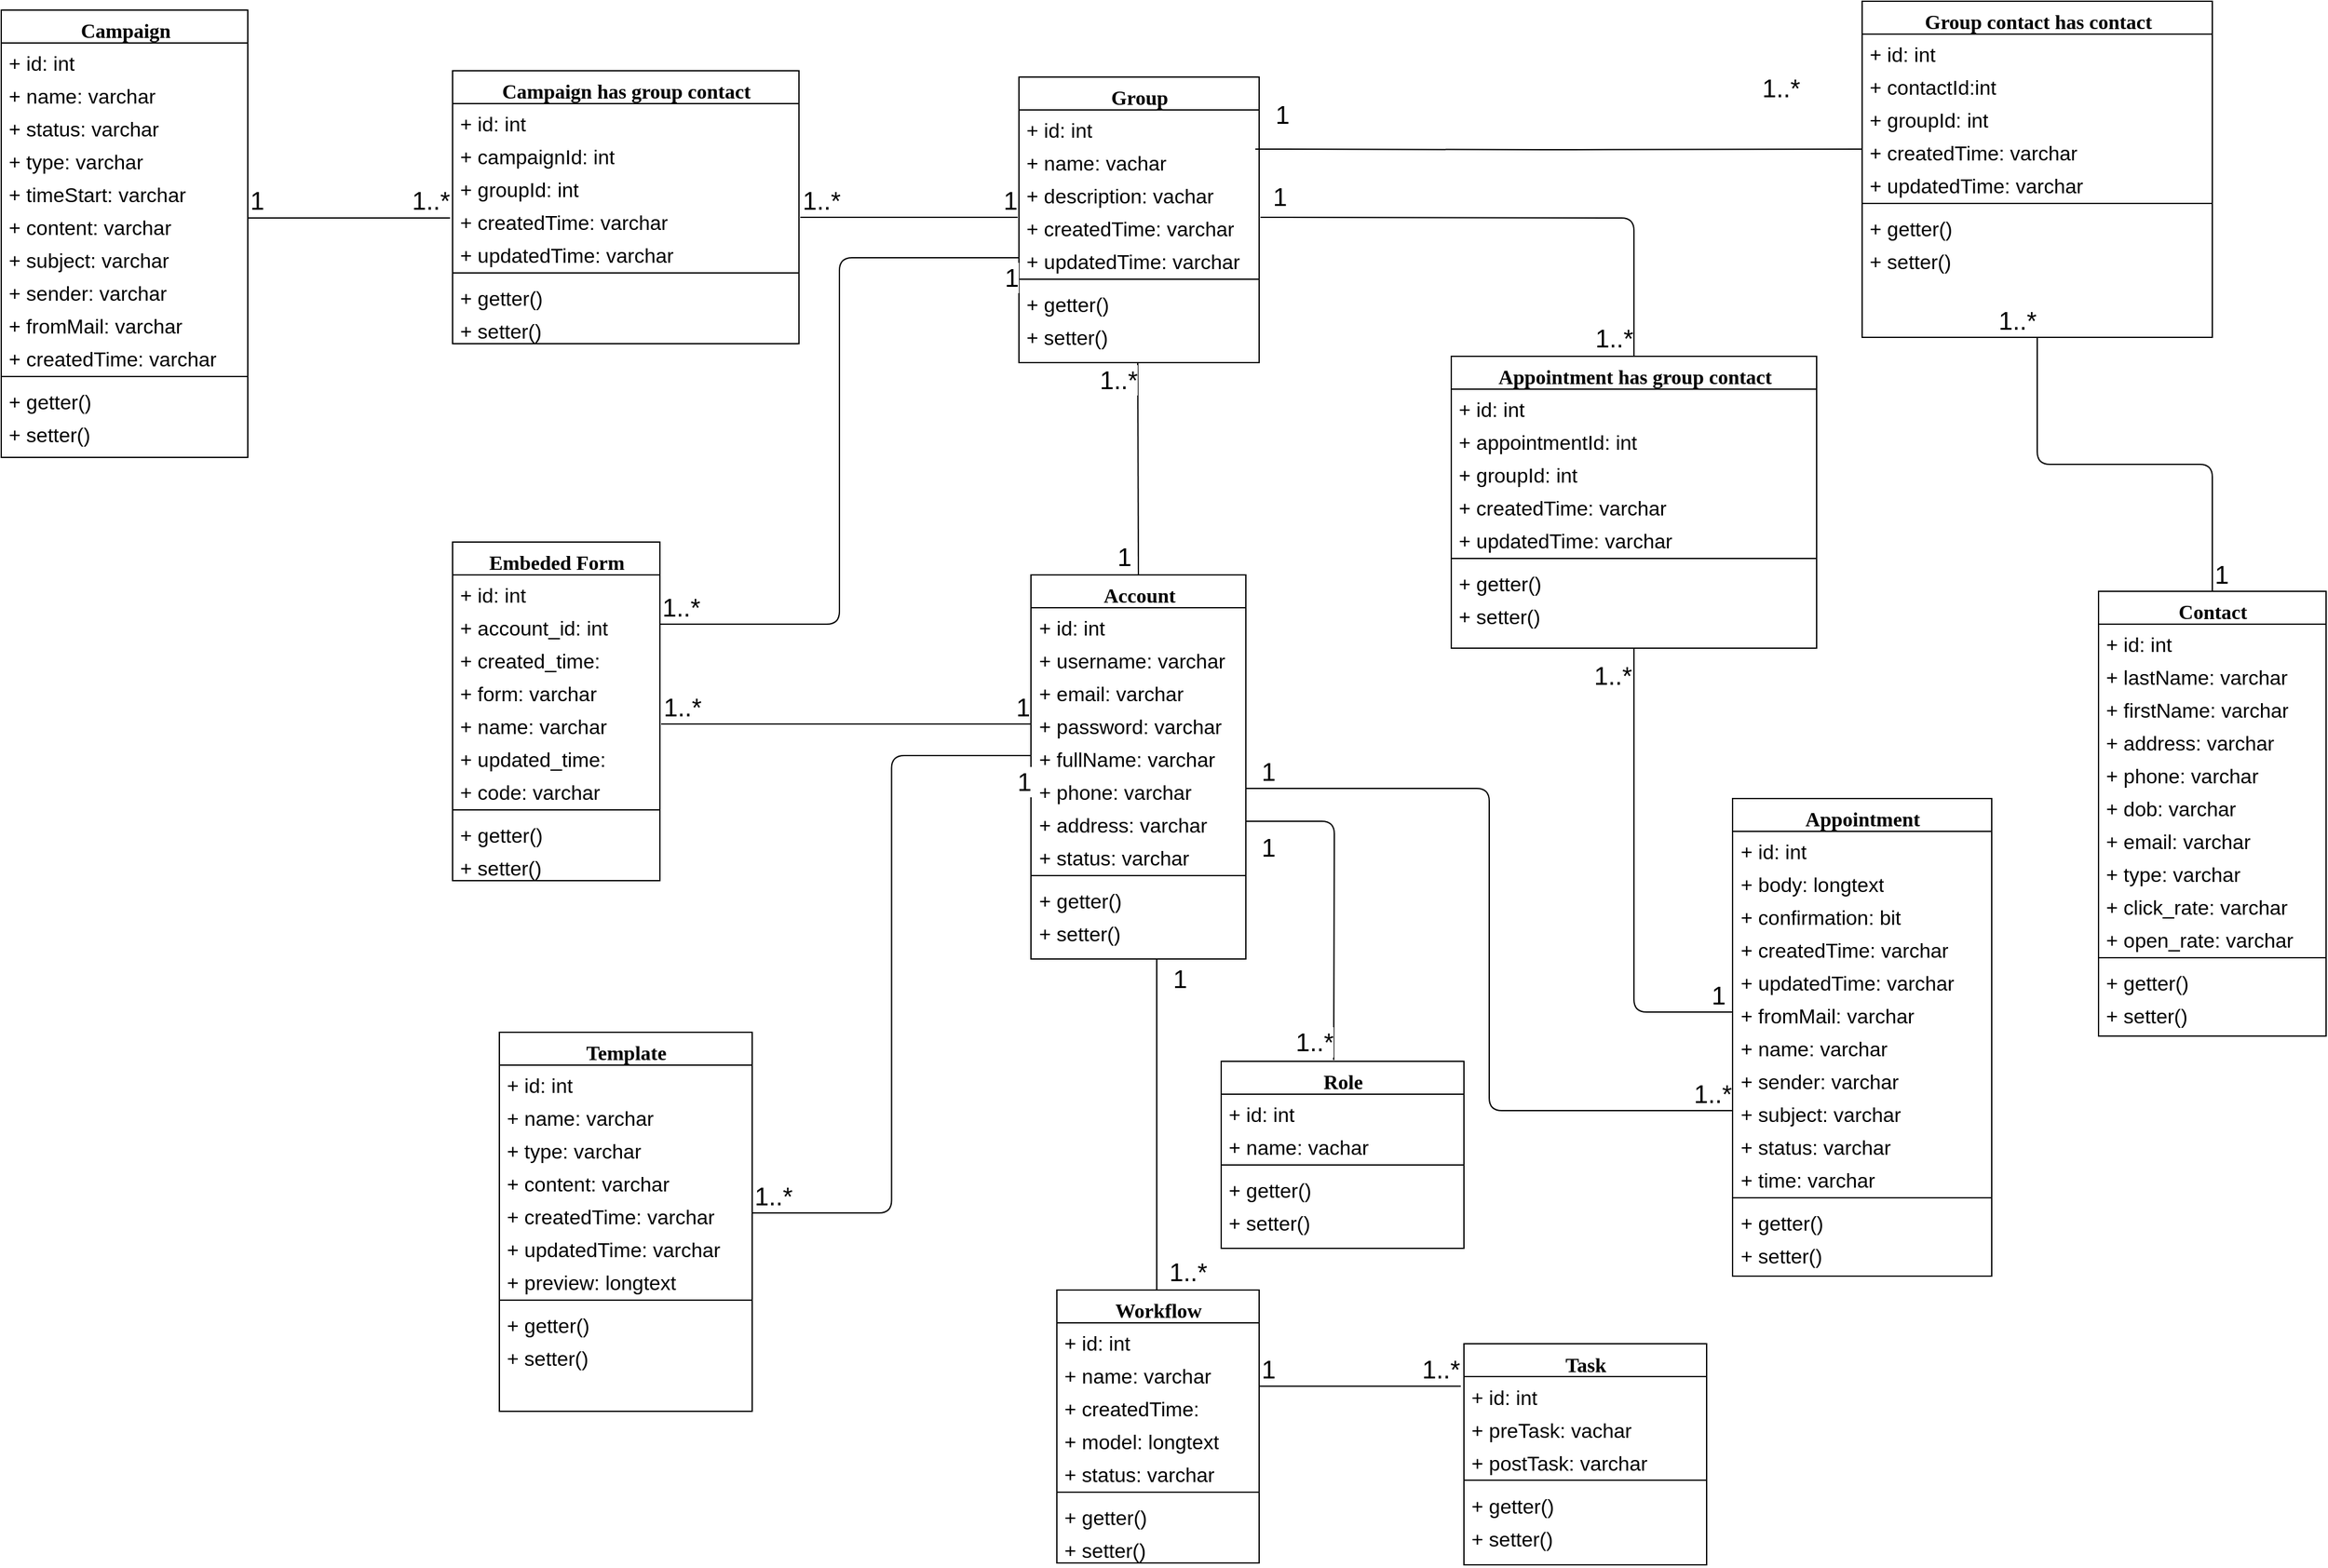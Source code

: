 <mxfile version="11.1.4" type="device"><diagram name="Page-1" id="9f46799a-70d6-7492-0946-bef42562c5a5"><mxGraphModel dx="2247" dy="807" grid="0" gridSize="10" guides="1" tooltips="1" connect="1" arrows="1" fold="1" page="0" pageScale="1" pageWidth="1100" pageHeight="850" background="#ffffff" math="0" shadow="0"><root><mxCell id="0"/><mxCell id="1" parent="0"/><mxCell id="78961159f06e98e8-17" value="Group" style="swimlane;html=1;fontStyle=1;align=center;verticalAlign=top;childLayout=stackLayout;horizontal=1;startSize=26;horizontalStack=0;resizeParent=1;resizeLast=0;collapsible=1;marginBottom=0;swimlaneFillColor=#ffffff;rounded=0;shadow=0;comic=0;labelBackgroundColor=none;strokeColor=#000000;strokeWidth=1;fillColor=none;fontFamily=Verdana;fontSize=16;fontColor=#000000;" parent="1" vertex="1"><mxGeometry x="374" y="205" width="190" height="226" as="geometry"/></mxCell><mxCell id="78961159f06e98e8-21" value="+ id: int" style="text;html=1;strokeColor=none;fillColor=none;align=left;verticalAlign=top;spacingLeft=4;spacingRight=4;whiteSpace=wrap;overflow=hidden;rotatable=0;points=[[0,0.5],[1,0.5]];portConstraint=eastwest;fontSize=16;" parent="78961159f06e98e8-17" vertex="1"><mxGeometry y="26" width="190" height="26" as="geometry"/></mxCell><mxCell id="78961159f06e98e8-23" value="+ name: vachar" style="text;html=1;strokeColor=none;fillColor=none;align=left;verticalAlign=top;spacingLeft=4;spacingRight=4;whiteSpace=wrap;overflow=hidden;rotatable=0;points=[[0,0.5],[1,0.5]];portConstraint=eastwest;fontSize=16;" parent="78961159f06e98e8-17" vertex="1"><mxGeometry y="52" width="190" height="26" as="geometry"/></mxCell><mxCell id="78961159f06e98e8-25" value="+ description: vachar" style="text;html=1;strokeColor=none;fillColor=none;align=left;verticalAlign=top;spacingLeft=4;spacingRight=4;whiteSpace=wrap;overflow=hidden;rotatable=0;points=[[0,0.5],[1,0.5]];portConstraint=eastwest;fontSize=16;" parent="78961159f06e98e8-17" vertex="1"><mxGeometry y="78" width="190" height="26" as="geometry"/></mxCell><mxCell id="78961159f06e98e8-26" value="+ createdTime: varchar" style="text;html=1;strokeColor=none;fillColor=none;align=left;verticalAlign=top;spacingLeft=4;spacingRight=4;whiteSpace=wrap;overflow=hidden;rotatable=0;points=[[0,0.5],[1,0.5]];portConstraint=eastwest;fontSize=16;" parent="78961159f06e98e8-17" vertex="1"><mxGeometry y="104" width="190" height="26" as="geometry"/></mxCell><mxCell id="78961159f06e98e8-24" value="+ updatedTime: varchar" style="text;html=1;strokeColor=none;fillColor=none;align=left;verticalAlign=top;spacingLeft=4;spacingRight=4;whiteSpace=wrap;overflow=hidden;rotatable=0;points=[[0,0.5],[1,0.5]];portConstraint=eastwest;fontSize=16;" parent="78961159f06e98e8-17" vertex="1"><mxGeometry y="130" width="190" height="26" as="geometry"/></mxCell><mxCell id="78961159f06e98e8-19" value="" style="line;html=1;strokeWidth=1;fillColor=none;align=left;verticalAlign=middle;spacingTop=-1;spacingLeft=3;spacingRight=3;rotatable=0;labelPosition=right;points=[];portConstraint=eastwest;fontSize=16;" parent="78961159f06e98e8-17" vertex="1"><mxGeometry y="156" width="190" height="8" as="geometry"/></mxCell><mxCell id="78961159f06e98e8-20" value="+ getter()" style="text;html=1;strokeColor=none;fillColor=none;align=left;verticalAlign=top;spacingLeft=4;spacingRight=4;whiteSpace=wrap;overflow=hidden;rotatable=0;points=[[0,0.5],[1,0.5]];portConstraint=eastwest;fontSize=16;" parent="78961159f06e98e8-17" vertex="1"><mxGeometry y="164" width="190" height="26" as="geometry"/></mxCell><mxCell id="78961159f06e98e8-27" value="+ setter()" style="text;html=1;strokeColor=none;fillColor=none;align=left;verticalAlign=top;spacingLeft=4;spacingRight=4;whiteSpace=wrap;overflow=hidden;rotatable=0;points=[[0,0.5],[1,0.5]];portConstraint=eastwest;fontSize=16;" parent="78961159f06e98e8-17" vertex="1"><mxGeometry y="190" width="190" height="26" as="geometry"/></mxCell><mxCell id="78961159f06e98e8-30" value="Contact" style="swimlane;html=1;fontStyle=1;align=center;verticalAlign=top;childLayout=stackLayout;horizontal=1;startSize=26;horizontalStack=0;resizeParent=1;resizeLast=0;collapsible=1;marginBottom=0;swimlaneFillColor=#ffffff;rounded=0;shadow=0;comic=0;labelBackgroundColor=none;strokeColor=#000000;strokeWidth=1;fillColor=none;fontFamily=Verdana;fontSize=16;fontColor=#000000;" parent="1" vertex="1"><mxGeometry x="1228" y="612" width="180" height="352" as="geometry"/></mxCell><mxCell id="78961159f06e98e8-31" value="+ id: int" style="text;html=1;strokeColor=none;fillColor=none;align=left;verticalAlign=top;spacingLeft=4;spacingRight=4;whiteSpace=wrap;overflow=hidden;rotatable=0;points=[[0,0.5],[1,0.5]];portConstraint=eastwest;fontSize=16;" parent="78961159f06e98e8-30" vertex="1"><mxGeometry y="26" width="180" height="26" as="geometry"/></mxCell><mxCell id="78961159f06e98e8-32" value="+ lastName: varchar" style="text;html=1;strokeColor=none;fillColor=none;align=left;verticalAlign=top;spacingLeft=4;spacingRight=4;whiteSpace=wrap;overflow=hidden;rotatable=0;points=[[0,0.5],[1,0.5]];portConstraint=eastwest;fontSize=16;" parent="78961159f06e98e8-30" vertex="1"><mxGeometry y="52" width="180" height="26" as="geometry"/></mxCell><mxCell id="78961159f06e98e8-33" value="+ firstName: varchar" style="text;html=1;strokeColor=none;fillColor=none;align=left;verticalAlign=top;spacingLeft=4;spacingRight=4;whiteSpace=wrap;overflow=hidden;rotatable=0;points=[[0,0.5],[1,0.5]];portConstraint=eastwest;fontSize=16;" parent="78961159f06e98e8-30" vertex="1"><mxGeometry y="78" width="180" height="26" as="geometry"/></mxCell><mxCell id="78961159f06e98e8-34" value="+ address: varchar" style="text;html=1;strokeColor=none;fillColor=none;align=left;verticalAlign=top;spacingLeft=4;spacingRight=4;whiteSpace=wrap;overflow=hidden;rotatable=0;points=[[0,0.5],[1,0.5]];portConstraint=eastwest;fontSize=16;" parent="78961159f06e98e8-30" vertex="1"><mxGeometry y="104" width="180" height="26" as="geometry"/></mxCell><mxCell id="78961159f06e98e8-36" value="+ phone: varchar" style="text;html=1;strokeColor=none;fillColor=none;align=left;verticalAlign=top;spacingLeft=4;spacingRight=4;whiteSpace=wrap;overflow=hidden;rotatable=0;points=[[0,0.5],[1,0.5]];portConstraint=eastwest;fontSize=16;" parent="78961159f06e98e8-30" vertex="1"><mxGeometry y="130" width="180" height="26" as="geometry"/></mxCell><mxCell id="78961159f06e98e8-37" value="+ dob: varchar" style="text;html=1;strokeColor=none;fillColor=none;align=left;verticalAlign=top;spacingLeft=4;spacingRight=4;whiteSpace=wrap;overflow=hidden;rotatable=0;points=[[0,0.5],[1,0.5]];portConstraint=eastwest;fontSize=16;" parent="78961159f06e98e8-30" vertex="1"><mxGeometry y="156" width="180" height="26" as="geometry"/></mxCell><mxCell id="nnzQ3aGv4kiYzwMEqZN--4" value="+ email: varchar" style="text;html=1;strokeColor=none;fillColor=none;align=left;verticalAlign=top;spacingLeft=4;spacingRight=4;whiteSpace=wrap;overflow=hidden;rotatable=0;points=[[0,0.5],[1,0.5]];portConstraint=eastwest;fontSize=16;" parent="78961159f06e98e8-30" vertex="1"><mxGeometry y="182" width="180" height="26" as="geometry"/></mxCell><mxCell id="nnzQ3aGv4kiYzwMEqZN--6" value="+ type: varchar" style="text;html=1;strokeColor=none;fillColor=none;align=left;verticalAlign=top;spacingLeft=4;spacingRight=4;whiteSpace=wrap;overflow=hidden;rotatable=0;points=[[0,0.5],[1,0.5]];portConstraint=eastwest;fontSize=16;" parent="78961159f06e98e8-30" vertex="1"><mxGeometry y="208" width="180" height="26" as="geometry"/></mxCell><mxCell id="nnzQ3aGv4kiYzwMEqZN--5" value="+ click_rate: varchar" style="text;html=1;strokeColor=none;fillColor=none;align=left;verticalAlign=top;spacingLeft=4;spacingRight=4;whiteSpace=wrap;overflow=hidden;rotatable=0;points=[[0,0.5],[1,0.5]];portConstraint=eastwest;fontSize=16;" parent="78961159f06e98e8-30" vertex="1"><mxGeometry y="234" width="180" height="26" as="geometry"/></mxCell><mxCell id="nnzQ3aGv4kiYzwMEqZN--7" value="+ open_rate: varchar" style="text;html=1;strokeColor=none;fillColor=none;align=left;verticalAlign=top;spacingLeft=4;spacingRight=4;whiteSpace=wrap;overflow=hidden;rotatable=0;points=[[0,0.5],[1,0.5]];portConstraint=eastwest;fontSize=16;" parent="78961159f06e98e8-30" vertex="1"><mxGeometry y="260" width="180" height="26" as="geometry"/></mxCell><mxCell id="78961159f06e98e8-38" value="" style="line;html=1;strokeWidth=1;fillColor=none;align=left;verticalAlign=middle;spacingTop=-1;spacingLeft=3;spacingRight=3;rotatable=0;labelPosition=right;points=[];portConstraint=eastwest;fontSize=16;" parent="78961159f06e98e8-30" vertex="1"><mxGeometry y="286" width="180" height="8" as="geometry"/></mxCell><mxCell id="78961159f06e98e8-39" value="+ getter()" style="text;html=1;strokeColor=none;fillColor=none;align=left;verticalAlign=top;spacingLeft=4;spacingRight=4;whiteSpace=wrap;overflow=hidden;rotatable=0;points=[[0,0.5],[1,0.5]];portConstraint=eastwest;fontSize=16;" parent="78961159f06e98e8-30" vertex="1"><mxGeometry y="294" width="180" height="26" as="geometry"/></mxCell><mxCell id="78961159f06e98e8-40" value="+ setter()" style="text;html=1;strokeColor=none;fillColor=none;align=left;verticalAlign=top;spacingLeft=4;spacingRight=4;whiteSpace=wrap;overflow=hidden;rotatable=0;points=[[0,0.5],[1,0.5]];portConstraint=eastwest;fontSize=16;" parent="78961159f06e98e8-30" vertex="1"><mxGeometry y="320" width="180" height="26" as="geometry"/></mxCell><mxCell id="78961159f06e98e8-43" value="Embeded Form" style="swimlane;html=1;fontStyle=1;align=center;verticalAlign=top;childLayout=stackLayout;horizontal=1;startSize=26;horizontalStack=0;resizeParent=1;resizeLast=0;collapsible=1;marginBottom=0;swimlaneFillColor=#ffffff;rounded=0;shadow=0;comic=0;labelBackgroundColor=none;strokeColor=#000000;strokeWidth=1;fillColor=none;fontFamily=Verdana;fontSize=16;fontColor=#000000;" parent="1" vertex="1"><mxGeometry x="-74" y="573" width="164" height="268" as="geometry"/></mxCell><mxCell id="78961159f06e98e8-44" value="+ id: int" style="text;html=1;strokeColor=none;fillColor=none;align=left;verticalAlign=top;spacingLeft=4;spacingRight=4;whiteSpace=wrap;overflow=hidden;rotatable=0;points=[[0,0.5],[1,0.5]];portConstraint=eastwest;fontSize=16;" parent="78961159f06e98e8-43" vertex="1"><mxGeometry y="26" width="164" height="26" as="geometry"/></mxCell><mxCell id="78961159f06e98e8-45" value="+ account_id: int" style="text;html=1;strokeColor=none;fillColor=none;align=left;verticalAlign=top;spacingLeft=4;spacingRight=4;whiteSpace=wrap;overflow=hidden;rotatable=0;points=[[0,0.5],[1,0.5]];portConstraint=eastwest;fontSize=16;" parent="78961159f06e98e8-43" vertex="1"><mxGeometry y="52" width="164" height="26" as="geometry"/></mxCell><mxCell id="78961159f06e98e8-49" value="+ created_time: varchar" style="text;html=1;strokeColor=none;fillColor=none;align=left;verticalAlign=top;spacingLeft=4;spacingRight=4;whiteSpace=wrap;overflow=hidden;rotatable=0;points=[[0,0.5],[1,0.5]];portConstraint=eastwest;fontSize=16;" parent="78961159f06e98e8-43" vertex="1"><mxGeometry y="78" width="164" height="26" as="geometry"/></mxCell><mxCell id="78961159f06e98e8-50" value="+ form: varchar" style="text;html=1;strokeColor=none;fillColor=none;align=left;verticalAlign=top;spacingLeft=4;spacingRight=4;whiteSpace=wrap;overflow=hidden;rotatable=0;points=[[0,0.5],[1,0.5]];portConstraint=eastwest;fontSize=16;" parent="78961159f06e98e8-43" vertex="1"><mxGeometry y="104" width="164" height="26" as="geometry"/></mxCell><mxCell id="nnzQ3aGv4kiYzwMEqZN--10" value="+ name: varchar" style="text;html=1;strokeColor=none;fillColor=none;align=left;verticalAlign=top;spacingLeft=4;spacingRight=4;whiteSpace=wrap;overflow=hidden;rotatable=0;points=[[0,0.5],[1,0.5]];portConstraint=eastwest;fontSize=16;" parent="78961159f06e98e8-43" vertex="1"><mxGeometry y="130" width="164" height="26" as="geometry"/></mxCell><mxCell id="nnzQ3aGv4kiYzwMEqZN--12" value="+ updated_time: varchar" style="text;html=1;strokeColor=none;fillColor=none;align=left;verticalAlign=top;spacingLeft=4;spacingRight=4;whiteSpace=wrap;overflow=hidden;rotatable=0;points=[[0,0.5],[1,0.5]];portConstraint=eastwest;fontSize=16;" parent="78961159f06e98e8-43" vertex="1"><mxGeometry y="156" width="164" height="26" as="geometry"/></mxCell><mxCell id="nnzQ3aGv4kiYzwMEqZN--11" value="+ code: varchar" style="text;html=1;strokeColor=none;fillColor=none;align=left;verticalAlign=top;spacingLeft=4;spacingRight=4;whiteSpace=wrap;overflow=hidden;rotatable=0;points=[[0,0.5],[1,0.5]];portConstraint=eastwest;fontSize=16;" parent="78961159f06e98e8-43" vertex="1"><mxGeometry y="182" width="164" height="26" as="geometry"/></mxCell><mxCell id="78961159f06e98e8-51" value="" style="line;html=1;strokeWidth=1;fillColor=none;align=left;verticalAlign=middle;spacingTop=-1;spacingLeft=3;spacingRight=3;rotatable=0;labelPosition=right;points=[];portConstraint=eastwest;fontSize=16;" parent="78961159f06e98e8-43" vertex="1"><mxGeometry y="208" width="164" height="8" as="geometry"/></mxCell><mxCell id="78961159f06e98e8-52" value="+ getter()" style="text;html=1;strokeColor=none;fillColor=none;align=left;verticalAlign=top;spacingLeft=4;spacingRight=4;whiteSpace=wrap;overflow=hidden;rotatable=0;points=[[0,0.5],[1,0.5]];portConstraint=eastwest;fontSize=16;" parent="78961159f06e98e8-43" vertex="1"><mxGeometry y="216" width="164" height="26" as="geometry"/></mxCell><mxCell id="78961159f06e98e8-53" value="+ setter()" style="text;html=1;strokeColor=none;fillColor=none;align=left;verticalAlign=top;spacingLeft=4;spacingRight=4;whiteSpace=wrap;overflow=hidden;rotatable=0;points=[[0,0.5],[1,0.5]];portConstraint=eastwest;fontSize=16;" parent="78961159f06e98e8-43" vertex="1"><mxGeometry y="242" width="164" height="26" as="geometry"/></mxCell><mxCell id="78961159f06e98e8-56" value="Template" style="swimlane;html=1;fontStyle=1;align=center;verticalAlign=top;childLayout=stackLayout;horizontal=1;startSize=26;horizontalStack=0;resizeParent=1;resizeLast=0;collapsible=1;marginBottom=0;swimlaneFillColor=#ffffff;rounded=0;shadow=0;comic=0;labelBackgroundColor=none;strokeColor=#000000;strokeWidth=1;fillColor=none;fontFamily=Verdana;fontSize=16;fontColor=#000000;" parent="1" vertex="1"><mxGeometry x="-37" y="961" width="200" height="300" as="geometry"/></mxCell><mxCell id="78961159f06e98e8-57" value="+ id: int" style="text;html=1;strokeColor=none;fillColor=none;align=left;verticalAlign=top;spacingLeft=4;spacingRight=4;whiteSpace=wrap;overflow=hidden;rotatable=0;points=[[0,0.5],[1,0.5]];portConstraint=eastwest;fontSize=16;" parent="78961159f06e98e8-56" vertex="1"><mxGeometry y="26" width="200" height="26" as="geometry"/></mxCell><mxCell id="78961159f06e98e8-58" value="+ name: varchar" style="text;html=1;strokeColor=none;fillColor=none;align=left;verticalAlign=top;spacingLeft=4;spacingRight=4;whiteSpace=wrap;overflow=hidden;rotatable=0;points=[[0,0.5],[1,0.5]];portConstraint=eastwest;fontSize=16;" parent="78961159f06e98e8-56" vertex="1"><mxGeometry y="52" width="200" height="26" as="geometry"/></mxCell><mxCell id="78961159f06e98e8-59" value="+ type: varchar" style="text;html=1;strokeColor=none;fillColor=none;align=left;verticalAlign=top;spacingLeft=4;spacingRight=4;whiteSpace=wrap;overflow=hidden;rotatable=0;points=[[0,0.5],[1,0.5]];portConstraint=eastwest;fontSize=16;" parent="78961159f06e98e8-56" vertex="1"><mxGeometry y="78" width="200" height="26" as="geometry"/></mxCell><mxCell id="78961159f06e98e8-60" value="+ content: varchar" style="text;html=1;strokeColor=none;fillColor=none;align=left;verticalAlign=top;spacingLeft=4;spacingRight=4;whiteSpace=wrap;overflow=hidden;rotatable=0;points=[[0,0.5],[1,0.5]];portConstraint=eastwest;fontSize=16;" parent="78961159f06e98e8-56" vertex="1"><mxGeometry y="104" width="200" height="26" as="geometry"/></mxCell><mxCell id="78961159f06e98e8-61" value="+ createdTime: varchar" style="text;html=1;strokeColor=none;fillColor=none;align=left;verticalAlign=top;spacingLeft=4;spacingRight=4;whiteSpace=wrap;overflow=hidden;rotatable=0;points=[[0,0.5],[1,0.5]];portConstraint=eastwest;fontSize=16;" parent="78961159f06e98e8-56" vertex="1"><mxGeometry y="130" width="200" height="26" as="geometry"/></mxCell><mxCell id="78961159f06e98e8-63" value="+ updatedTime: varchar" style="text;html=1;strokeColor=none;fillColor=none;align=left;verticalAlign=top;spacingLeft=4;spacingRight=4;whiteSpace=wrap;overflow=hidden;rotatable=0;points=[[0,0.5],[1,0.5]];portConstraint=eastwest;fontSize=16;" parent="78961159f06e98e8-56" vertex="1"><mxGeometry y="156" width="200" height="26" as="geometry"/></mxCell><mxCell id="78961159f06e98e8-62" value="+ preview: longtext" style="text;html=1;strokeColor=none;fillColor=none;align=left;verticalAlign=top;spacingLeft=4;spacingRight=4;whiteSpace=wrap;overflow=hidden;rotatable=0;points=[[0,0.5],[1,0.5]];portConstraint=eastwest;fontSize=16;" parent="78961159f06e98e8-56" vertex="1"><mxGeometry y="182" width="200" height="26" as="geometry"/></mxCell><mxCell id="78961159f06e98e8-64" value="" style="line;html=1;strokeWidth=1;fillColor=none;align=left;verticalAlign=middle;spacingTop=-1;spacingLeft=3;spacingRight=3;rotatable=0;labelPosition=right;points=[];portConstraint=eastwest;fontSize=16;" parent="78961159f06e98e8-56" vertex="1"><mxGeometry y="208" width="200" height="8" as="geometry"/></mxCell><mxCell id="78961159f06e98e8-65" value="+ getter()" style="text;html=1;strokeColor=none;fillColor=none;align=left;verticalAlign=top;spacingLeft=4;spacingRight=4;whiteSpace=wrap;overflow=hidden;rotatable=0;points=[[0,0.5],[1,0.5]];portConstraint=eastwest;fontSize=16;" parent="78961159f06e98e8-56" vertex="1"><mxGeometry y="216" width="200" height="26" as="geometry"/></mxCell><mxCell id="78961159f06e98e8-66" value="+ setter()" style="text;html=1;strokeColor=none;fillColor=none;align=left;verticalAlign=top;spacingLeft=4;spacingRight=4;whiteSpace=wrap;overflow=hidden;rotatable=0;points=[[0,0.5],[1,0.5]];portConstraint=eastwest;fontSize=16;" parent="78961159f06e98e8-56" vertex="1"><mxGeometry y="242" width="200" height="26" as="geometry"/></mxCell><mxCell id="78961159f06e98e8-69" value="Appointment" style="swimlane;html=1;fontStyle=1;align=center;verticalAlign=top;childLayout=stackLayout;horizontal=1;startSize=26;horizontalStack=0;resizeParent=1;resizeLast=0;collapsible=1;marginBottom=0;swimlaneFillColor=#ffffff;rounded=0;shadow=0;comic=0;labelBackgroundColor=none;strokeColor=#000000;strokeWidth=1;fillColor=none;fontFamily=Verdana;fontSize=16;fontColor=#000000;" parent="1" vertex="1"><mxGeometry x="938.5" y="776" width="205" height="378" as="geometry"/></mxCell><mxCell id="78961159f06e98e8-70" value="+ id: int" style="text;html=1;strokeColor=none;fillColor=none;align=left;verticalAlign=top;spacingLeft=4;spacingRight=4;whiteSpace=wrap;overflow=hidden;rotatable=0;points=[[0,0.5],[1,0.5]];portConstraint=eastwest;fontSize=16;" parent="78961159f06e98e8-69" vertex="1"><mxGeometry y="26" width="205" height="26" as="geometry"/></mxCell><mxCell id="78961159f06e98e8-71" value="+ body: longtext" style="text;html=1;strokeColor=none;fillColor=none;align=left;verticalAlign=top;spacingLeft=4;spacingRight=4;whiteSpace=wrap;overflow=hidden;rotatable=0;points=[[0,0.5],[1,0.5]];portConstraint=eastwest;fontSize=16;" parent="78961159f06e98e8-69" vertex="1"><mxGeometry y="52" width="205" height="26" as="geometry"/></mxCell><mxCell id="78961159f06e98e8-72" value="+ confirmation: bit" style="text;html=1;strokeColor=none;fillColor=none;align=left;verticalAlign=top;spacingLeft=4;spacingRight=4;whiteSpace=wrap;overflow=hidden;rotatable=0;points=[[0,0.5],[1,0.5]];portConstraint=eastwest;fontSize=16;" parent="78961159f06e98e8-69" vertex="1"><mxGeometry y="78" width="205" height="26" as="geometry"/></mxCell><mxCell id="78961159f06e98e8-74" value="+ createdTime: varchar" style="text;html=1;strokeColor=none;fillColor=none;align=left;verticalAlign=top;spacingLeft=4;spacingRight=4;whiteSpace=wrap;overflow=hidden;rotatable=0;points=[[0,0.5],[1,0.5]];portConstraint=eastwest;fontSize=16;" parent="78961159f06e98e8-69" vertex="1"><mxGeometry y="104" width="205" height="26" as="geometry"/></mxCell><mxCell id="78961159f06e98e8-76" value="+ updatedTime: varchar" style="text;html=1;strokeColor=none;fillColor=none;align=left;verticalAlign=top;spacingLeft=4;spacingRight=4;whiteSpace=wrap;overflow=hidden;rotatable=0;points=[[0,0.5],[1,0.5]];portConstraint=eastwest;fontSize=16;" parent="78961159f06e98e8-69" vertex="1"><mxGeometry y="130" width="205" height="26" as="geometry"/></mxCell><mxCell id="78961159f06e98e8-75" value="+ fromMail: varchar" style="text;html=1;strokeColor=none;fillColor=none;align=left;verticalAlign=top;spacingLeft=4;spacingRight=4;whiteSpace=wrap;overflow=hidden;rotatable=0;points=[[0,0.5],[1,0.5]];portConstraint=eastwest;fontSize=16;" parent="78961159f06e98e8-69" vertex="1"><mxGeometry y="156" width="205" height="26" as="geometry"/></mxCell><mxCell id="nnzQ3aGv4kiYzwMEqZN--14" value="+ name: varchar" style="text;html=1;strokeColor=none;fillColor=none;align=left;verticalAlign=top;spacingLeft=4;spacingRight=4;whiteSpace=wrap;overflow=hidden;rotatable=0;points=[[0,0.5],[1,0.5]];portConstraint=eastwest;fontSize=16;" parent="78961159f06e98e8-69" vertex="1"><mxGeometry y="182" width="205" height="26" as="geometry"/></mxCell><mxCell id="nnzQ3aGv4kiYzwMEqZN--15" value="+ sender: varchar" style="text;html=1;strokeColor=none;fillColor=none;align=left;verticalAlign=top;spacingLeft=4;spacingRight=4;whiteSpace=wrap;overflow=hidden;rotatable=0;points=[[0,0.5],[1,0.5]];portConstraint=eastwest;fontSize=16;" parent="78961159f06e98e8-69" vertex="1"><mxGeometry y="208" width="205" height="26" as="geometry"/></mxCell><mxCell id="nnzQ3aGv4kiYzwMEqZN--16" value="+ subject: varchar" style="text;html=1;strokeColor=none;fillColor=none;align=left;verticalAlign=top;spacingLeft=4;spacingRight=4;whiteSpace=wrap;overflow=hidden;rotatable=0;points=[[0,0.5],[1,0.5]];portConstraint=eastwest;fontSize=16;" parent="78961159f06e98e8-69" vertex="1"><mxGeometry y="234" width="205" height="26" as="geometry"/></mxCell><mxCell id="nnzQ3aGv4kiYzwMEqZN--17" value="+ status: varchar" style="text;html=1;strokeColor=none;fillColor=none;align=left;verticalAlign=top;spacingLeft=4;spacingRight=4;whiteSpace=wrap;overflow=hidden;rotatable=0;points=[[0,0.5],[1,0.5]];portConstraint=eastwest;fontSize=16;" parent="78961159f06e98e8-69" vertex="1"><mxGeometry y="260" width="205" height="26" as="geometry"/></mxCell><mxCell id="nnzQ3aGv4kiYzwMEqZN--18" value="+ time: varchar" style="text;html=1;strokeColor=none;fillColor=none;align=left;verticalAlign=top;spacingLeft=4;spacingRight=4;whiteSpace=wrap;overflow=hidden;rotatable=0;points=[[0,0.5],[1,0.5]];portConstraint=eastwest;fontSize=16;" parent="78961159f06e98e8-69" vertex="1"><mxGeometry y="286" width="205" height="26" as="geometry"/></mxCell><mxCell id="78961159f06e98e8-77" value="" style="line;html=1;strokeWidth=1;fillColor=none;align=left;verticalAlign=middle;spacingTop=-1;spacingLeft=3;spacingRight=3;rotatable=0;labelPosition=right;points=[];portConstraint=eastwest;fontSize=16;" parent="78961159f06e98e8-69" vertex="1"><mxGeometry y="312" width="205" height="8" as="geometry"/></mxCell><mxCell id="78961159f06e98e8-78" value="+ getter()" style="text;html=1;strokeColor=none;fillColor=none;align=left;verticalAlign=top;spacingLeft=4;spacingRight=4;whiteSpace=wrap;overflow=hidden;rotatable=0;points=[[0,0.5],[1,0.5]];portConstraint=eastwest;fontSize=16;" parent="78961159f06e98e8-69" vertex="1"><mxGeometry y="320" width="205" height="26" as="geometry"/></mxCell><mxCell id="78961159f06e98e8-79" value="+ setter()" style="text;html=1;strokeColor=none;fillColor=none;align=left;verticalAlign=top;spacingLeft=4;spacingRight=4;whiteSpace=wrap;overflow=hidden;rotatable=0;points=[[0,0.5],[1,0.5]];portConstraint=eastwest;fontSize=16;" parent="78961159f06e98e8-69" vertex="1"><mxGeometry y="346" width="205" height="26" as="geometry"/></mxCell><mxCell id="78961159f06e98e8-82" value="Account" style="swimlane;html=1;fontStyle=1;align=center;verticalAlign=top;childLayout=stackLayout;horizontal=1;startSize=26;horizontalStack=0;resizeParent=1;resizeLast=0;collapsible=1;marginBottom=0;swimlaneFillColor=#ffffff;rounded=0;shadow=0;comic=0;labelBackgroundColor=none;strokeColor=#000000;strokeWidth=1;fillColor=none;fontFamily=Verdana;fontSize=16;fontColor=#000000;" parent="1" vertex="1"><mxGeometry x="383.5" y="599" width="170" height="304" as="geometry"/></mxCell><mxCell id="78961159f06e98e8-83" value="+ id: int" style="text;html=1;strokeColor=none;fillColor=none;align=left;verticalAlign=top;spacingLeft=4;spacingRight=4;whiteSpace=wrap;overflow=hidden;rotatable=0;points=[[0,0.5],[1,0.5]];portConstraint=eastwest;fontSize=16;" parent="78961159f06e98e8-82" vertex="1"><mxGeometry y="26" width="170" height="26" as="geometry"/></mxCell><mxCell id="nnzQ3aGv4kiYzwMEqZN--38" value="+ username: varchar" style="text;html=1;strokeColor=none;fillColor=none;align=left;verticalAlign=top;spacingLeft=4;spacingRight=4;whiteSpace=wrap;overflow=hidden;rotatable=0;points=[[0,0.5],[1,0.5]];portConstraint=eastwest;fontSize=16;" parent="78961159f06e98e8-82" vertex="1"><mxGeometry y="52" width="170" height="26" as="geometry"/></mxCell><mxCell id="78961159f06e98e8-84" value="+ email: varchar" style="text;html=1;strokeColor=none;fillColor=none;align=left;verticalAlign=top;spacingLeft=4;spacingRight=4;whiteSpace=wrap;overflow=hidden;rotatable=0;points=[[0,0.5],[1,0.5]];portConstraint=eastwest;fontSize=16;" parent="78961159f06e98e8-82" vertex="1"><mxGeometry y="78" width="170" height="26" as="geometry"/></mxCell><mxCell id="78961159f06e98e8-85" value="+ password: varchar" style="text;html=1;strokeColor=none;fillColor=none;align=left;verticalAlign=top;spacingLeft=4;spacingRight=4;whiteSpace=wrap;overflow=hidden;rotatable=0;points=[[0,0.5],[1,0.5]];portConstraint=eastwest;fontSize=16;" parent="78961159f06e98e8-82" vertex="1"><mxGeometry y="104" width="170" height="26" as="geometry"/></mxCell><mxCell id="78961159f06e98e8-86" value="+ fullName: varchar" style="text;html=1;strokeColor=none;fillColor=none;align=left;verticalAlign=top;spacingLeft=4;spacingRight=4;whiteSpace=wrap;overflow=hidden;rotatable=0;points=[[0,0.5],[1,0.5]];portConstraint=eastwest;fontSize=16;" parent="78961159f06e98e8-82" vertex="1"><mxGeometry y="130" width="170" height="26" as="geometry"/></mxCell><mxCell id="78961159f06e98e8-87" value="+ phone: varchar" style="text;html=1;strokeColor=none;fillColor=none;align=left;verticalAlign=top;spacingLeft=4;spacingRight=4;whiteSpace=wrap;overflow=hidden;rotatable=0;points=[[0,0.5],[1,0.5]];portConstraint=eastwest;fontSize=16;" parent="78961159f06e98e8-82" vertex="1"><mxGeometry y="156" width="170" height="26" as="geometry"/></mxCell><mxCell id="78961159f06e98e8-88" value="+ address: varchar" style="text;html=1;strokeColor=none;fillColor=none;align=left;verticalAlign=top;spacingLeft=4;spacingRight=4;whiteSpace=wrap;overflow=hidden;rotatable=0;points=[[0,0.5],[1,0.5]];portConstraint=eastwest;fontSize=16;" parent="78961159f06e98e8-82" vertex="1"><mxGeometry y="182" width="170" height="26" as="geometry"/></mxCell><mxCell id="78961159f06e98e8-89" value="+ status: varchar" style="text;html=1;strokeColor=none;fillColor=none;align=left;verticalAlign=top;spacingLeft=4;spacingRight=4;whiteSpace=wrap;overflow=hidden;rotatable=0;points=[[0,0.5],[1,0.5]];portConstraint=eastwest;fontSize=16;" parent="78961159f06e98e8-82" vertex="1"><mxGeometry y="208" width="170" height="26" as="geometry"/></mxCell><mxCell id="78961159f06e98e8-90" value="" style="line;html=1;strokeWidth=1;fillColor=none;align=left;verticalAlign=middle;spacingTop=-1;spacingLeft=3;spacingRight=3;rotatable=0;labelPosition=right;points=[];portConstraint=eastwest;fontSize=16;" parent="78961159f06e98e8-82" vertex="1"><mxGeometry y="234" width="170" height="8" as="geometry"/></mxCell><mxCell id="78961159f06e98e8-91" value="+ getter()" style="text;html=1;strokeColor=none;fillColor=none;align=left;verticalAlign=top;spacingLeft=4;spacingRight=4;whiteSpace=wrap;overflow=hidden;rotatable=0;points=[[0,0.5],[1,0.5]];portConstraint=eastwest;fontSize=16;" parent="78961159f06e98e8-82" vertex="1"><mxGeometry y="242" width="170" height="26" as="geometry"/></mxCell><mxCell id="78961159f06e98e8-94" value="+ setter()" style="text;html=1;strokeColor=none;fillColor=none;align=left;verticalAlign=top;spacingLeft=4;spacingRight=4;whiteSpace=wrap;overflow=hidden;rotatable=0;points=[[0,0.5],[1,0.5]];portConstraint=eastwest;fontSize=16;" parent="78961159f06e98e8-82" vertex="1"><mxGeometry y="268" width="170" height="36" as="geometry"/></mxCell><mxCell id="78961159f06e98e8-108" value="Workflow" style="swimlane;html=1;fontStyle=1;align=center;verticalAlign=top;childLayout=stackLayout;horizontal=1;startSize=26;horizontalStack=0;resizeParent=1;resizeLast=0;collapsible=1;marginBottom=0;swimlaneFillColor=#ffffff;rounded=0;shadow=0;comic=0;labelBackgroundColor=none;strokeColor=#000000;strokeWidth=1;fillColor=none;fontFamily=Verdana;fontSize=16;fontColor=#000000;" parent="1" vertex="1"><mxGeometry x="404" y="1165.0" width="160" height="216" as="geometry"/></mxCell><mxCell id="78961159f06e98e8-109" value="+ id: int" style="text;html=1;strokeColor=none;fillColor=none;align=left;verticalAlign=top;spacingLeft=4;spacingRight=4;whiteSpace=wrap;overflow=hidden;rotatable=0;points=[[0,0.5],[1,0.5]];portConstraint=eastwest;fontSize=16;" parent="78961159f06e98e8-108" vertex="1"><mxGeometry y="26" width="160" height="26" as="geometry"/></mxCell><mxCell id="78961159f06e98e8-110" value="+ name: varchar" style="text;html=1;strokeColor=none;fillColor=none;align=left;verticalAlign=top;spacingLeft=4;spacingRight=4;whiteSpace=wrap;overflow=hidden;rotatable=0;points=[[0,0.5],[1,0.5]];portConstraint=eastwest;fontSize=16;" parent="78961159f06e98e8-108" vertex="1"><mxGeometry y="52" width="160" height="26" as="geometry"/></mxCell><mxCell id="nnzQ3aGv4kiYzwMEqZN--20" value="+ createdTime: varchar" style="text;html=1;strokeColor=none;fillColor=none;align=left;verticalAlign=top;spacingLeft=4;spacingRight=4;whiteSpace=wrap;overflow=hidden;rotatable=0;points=[[0,0.5],[1,0.5]];portConstraint=eastwest;fontSize=16;" parent="78961159f06e98e8-108" vertex="1"><mxGeometry y="78" width="160" height="26" as="geometry"/></mxCell><mxCell id="nnzQ3aGv4kiYzwMEqZN--19" value="+ model: longtext" style="text;html=1;strokeColor=none;fillColor=none;align=left;verticalAlign=top;spacingLeft=4;spacingRight=4;whiteSpace=wrap;overflow=hidden;rotatable=0;points=[[0,0.5],[1,0.5]];portConstraint=eastwest;fontSize=16;" parent="78961159f06e98e8-108" vertex="1"><mxGeometry y="104" width="160" height="26" as="geometry"/></mxCell><mxCell id="nnzQ3aGv4kiYzwMEqZN--21" value="+ status: varchar" style="text;html=1;strokeColor=none;fillColor=none;align=left;verticalAlign=top;spacingLeft=4;spacingRight=4;whiteSpace=wrap;overflow=hidden;rotatable=0;points=[[0,0.5],[1,0.5]];portConstraint=eastwest;fontSize=16;" parent="78961159f06e98e8-108" vertex="1"><mxGeometry y="130" width="160" height="26" as="geometry"/></mxCell><mxCell id="78961159f06e98e8-116" value="" style="line;html=1;strokeWidth=1;fillColor=none;align=left;verticalAlign=middle;spacingTop=-1;spacingLeft=3;spacingRight=3;rotatable=0;labelPosition=right;points=[];portConstraint=eastwest;fontSize=16;" parent="78961159f06e98e8-108" vertex="1"><mxGeometry y="156" width="160" height="8" as="geometry"/></mxCell><mxCell id="78961159f06e98e8-117" value="+ getter()" style="text;html=1;strokeColor=none;fillColor=none;align=left;verticalAlign=top;spacingLeft=4;spacingRight=4;whiteSpace=wrap;overflow=hidden;rotatable=0;points=[[0,0.5],[1,0.5]];portConstraint=eastwest;fontSize=16;" parent="78961159f06e98e8-108" vertex="1"><mxGeometry y="164" width="160" height="26" as="geometry"/></mxCell><mxCell id="78961159f06e98e8-120" value="+ setter()" style="text;html=1;strokeColor=none;fillColor=none;align=left;verticalAlign=top;spacingLeft=4;spacingRight=4;whiteSpace=wrap;overflow=hidden;rotatable=0;points=[[0,0.5],[1,0.5]];portConstraint=eastwest;fontSize=16;" parent="78961159f06e98e8-108" vertex="1"><mxGeometry y="190" width="160" height="26" as="geometry"/></mxCell><mxCell id="nnzQ3aGv4kiYzwMEqZN--22" value="Campaign" style="swimlane;html=1;fontStyle=1;align=center;verticalAlign=top;childLayout=stackLayout;horizontal=1;startSize=26;horizontalStack=0;resizeParent=1;resizeLast=0;collapsible=1;marginBottom=0;swimlaneFillColor=#ffffff;rounded=0;shadow=0;comic=0;labelBackgroundColor=none;strokeColor=#000000;strokeWidth=1;fillColor=none;fontFamily=Verdana;fontSize=16;fontColor=#000000;" parent="1" vertex="1"><mxGeometry x="-431" y="152" width="195" height="354" as="geometry"/></mxCell><mxCell id="nnzQ3aGv4kiYzwMEqZN--23" value="+ id: int" style="text;html=1;strokeColor=none;fillColor=none;align=left;verticalAlign=top;spacingLeft=4;spacingRight=4;whiteSpace=wrap;overflow=hidden;rotatable=0;points=[[0,0.5],[1,0.5]];portConstraint=eastwest;fontSize=16;" parent="nnzQ3aGv4kiYzwMEqZN--22" vertex="1"><mxGeometry y="26" width="195" height="26" as="geometry"/></mxCell><mxCell id="nnzQ3aGv4kiYzwMEqZN--29" value="+ name: varchar" style="text;html=1;strokeColor=none;fillColor=none;align=left;verticalAlign=top;spacingLeft=4;spacingRight=4;whiteSpace=wrap;overflow=hidden;rotatable=0;points=[[0,0.5],[1,0.5]];portConstraint=eastwest;fontSize=16;" parent="nnzQ3aGv4kiYzwMEqZN--22" vertex="1"><mxGeometry y="52" width="195" height="26" as="geometry"/></mxCell><mxCell id="nnzQ3aGv4kiYzwMEqZN--32" value="+ status: varchar" style="text;html=1;strokeColor=none;fillColor=none;align=left;verticalAlign=top;spacingLeft=4;spacingRight=4;whiteSpace=wrap;overflow=hidden;rotatable=0;points=[[0,0.5],[1,0.5]];portConstraint=eastwest;fontSize=16;" parent="nnzQ3aGv4kiYzwMEqZN--22" vertex="1"><mxGeometry y="78" width="195" height="26" as="geometry"/></mxCell><mxCell id="nnzQ3aGv4kiYzwMEqZN--24" value="+ type: varchar" style="text;html=1;strokeColor=none;fillColor=none;align=left;verticalAlign=top;spacingLeft=4;spacingRight=4;whiteSpace=wrap;overflow=hidden;rotatable=0;points=[[0,0.5],[1,0.5]];portConstraint=eastwest;fontSize=16;" parent="nnzQ3aGv4kiYzwMEqZN--22" vertex="1"><mxGeometry y="104" width="195" height="26" as="geometry"/></mxCell><mxCell id="nnzQ3aGv4kiYzwMEqZN--26" value="+ timeStart: varchar" style="text;html=1;strokeColor=none;fillColor=none;align=left;verticalAlign=top;spacingLeft=4;spacingRight=4;whiteSpace=wrap;overflow=hidden;rotatable=0;points=[[0,0.5],[1,0.5]];portConstraint=eastwest;fontSize=16;" parent="nnzQ3aGv4kiYzwMEqZN--22" vertex="1"><mxGeometry y="130" width="195" height="26" as="geometry"/></mxCell><mxCell id="nnzQ3aGv4kiYzwMEqZN--27" value="+ content: varchar" style="text;html=1;strokeColor=none;fillColor=none;align=left;verticalAlign=top;spacingLeft=4;spacingRight=4;whiteSpace=wrap;overflow=hidden;rotatable=0;points=[[0,0.5],[1,0.5]];portConstraint=eastwest;fontSize=16;" parent="nnzQ3aGv4kiYzwMEqZN--22" vertex="1"><mxGeometry y="156" width="195" height="26" as="geometry"/></mxCell><mxCell id="nnzQ3aGv4kiYzwMEqZN--28" value="+ subject: varchar" style="text;html=1;strokeColor=none;fillColor=none;align=left;verticalAlign=top;spacingLeft=4;spacingRight=4;whiteSpace=wrap;overflow=hidden;rotatable=0;points=[[0,0.5],[1,0.5]];portConstraint=eastwest;fontSize=16;" parent="nnzQ3aGv4kiYzwMEqZN--22" vertex="1"><mxGeometry y="182" width="195" height="26" as="geometry"/></mxCell><mxCell id="nnzQ3aGv4kiYzwMEqZN--30" value="+ sender: varchar" style="text;html=1;strokeColor=none;fillColor=none;align=left;verticalAlign=top;spacingLeft=4;spacingRight=4;whiteSpace=wrap;overflow=hidden;rotatable=0;points=[[0,0.5],[1,0.5]];portConstraint=eastwest;fontSize=16;" parent="nnzQ3aGv4kiYzwMEqZN--22" vertex="1"><mxGeometry y="208" width="195" height="26" as="geometry"/></mxCell><mxCell id="nnzQ3aGv4kiYzwMEqZN--31" value="+ fromMail: varchar" style="text;html=1;strokeColor=none;fillColor=none;align=left;verticalAlign=top;spacingLeft=4;spacingRight=4;whiteSpace=wrap;overflow=hidden;rotatable=0;points=[[0,0.5],[1,0.5]];portConstraint=eastwest;fontSize=16;" parent="nnzQ3aGv4kiYzwMEqZN--22" vertex="1"><mxGeometry y="234" width="195" height="26" as="geometry"/></mxCell><mxCell id="nnzQ3aGv4kiYzwMEqZN--33" value="+ createdTime: varchar" style="text;html=1;strokeColor=none;fillColor=none;align=left;verticalAlign=top;spacingLeft=4;spacingRight=4;whiteSpace=wrap;overflow=hidden;rotatable=0;points=[[0,0.5],[1,0.5]];portConstraint=eastwest;fontSize=16;" parent="nnzQ3aGv4kiYzwMEqZN--22" vertex="1"><mxGeometry y="260" width="195" height="26" as="geometry"/></mxCell><mxCell id="nnzQ3aGv4kiYzwMEqZN--34" value="" style="line;html=1;strokeWidth=1;fillColor=none;align=left;verticalAlign=middle;spacingTop=-1;spacingLeft=3;spacingRight=3;rotatable=0;labelPosition=right;points=[];portConstraint=eastwest;fontSize=16;" parent="nnzQ3aGv4kiYzwMEqZN--22" vertex="1"><mxGeometry y="286" width="195" height="8" as="geometry"/></mxCell><mxCell id="nnzQ3aGv4kiYzwMEqZN--35" value="+ getter()" style="text;html=1;strokeColor=none;fillColor=none;align=left;verticalAlign=top;spacingLeft=4;spacingRight=4;whiteSpace=wrap;overflow=hidden;rotatable=0;points=[[0,0.5],[1,0.5]];portConstraint=eastwest;fontSize=16;" parent="nnzQ3aGv4kiYzwMEqZN--22" vertex="1"><mxGeometry y="294" width="195" height="26" as="geometry"/></mxCell><mxCell id="nnzQ3aGv4kiYzwMEqZN--36" value="+ setter()" style="text;html=1;strokeColor=none;fillColor=none;align=left;verticalAlign=top;spacingLeft=4;spacingRight=4;whiteSpace=wrap;overflow=hidden;rotatable=0;points=[[0,0.5],[1,0.5]];portConstraint=eastwest;fontSize=16;" parent="nnzQ3aGv4kiYzwMEqZN--22" vertex="1"><mxGeometry y="320" width="195" height="26" as="geometry"/></mxCell><mxCell id="iTSMkt61UWgWmDd5HfL3-1" value="Task" style="swimlane;html=1;fontStyle=1;align=center;verticalAlign=top;childLayout=stackLayout;horizontal=1;startSize=26;horizontalStack=0;resizeParent=1;resizeLast=0;collapsible=1;marginBottom=0;swimlaneFillColor=#ffffff;rounded=0;shadow=0;comic=0;labelBackgroundColor=none;strokeColor=#000000;strokeWidth=1;fillColor=none;fontFamily=Verdana;fontSize=16;fontColor=#000000;" parent="1" vertex="1"><mxGeometry x="726" y="1207.5" width="192" height="175" as="geometry"/></mxCell><mxCell id="iTSMkt61UWgWmDd5HfL3-2" value="+ id: int" style="text;html=1;strokeColor=none;fillColor=none;align=left;verticalAlign=top;spacingLeft=4;spacingRight=4;whiteSpace=wrap;overflow=hidden;rotatable=0;points=[[0,0.5],[1,0.5]];portConstraint=eastwest;fontSize=16;" parent="iTSMkt61UWgWmDd5HfL3-1" vertex="1"><mxGeometry y="26" width="192" height="26" as="geometry"/></mxCell><mxCell id="iTSMkt61UWgWmDd5HfL3-4" value="+ preTask: vachar" style="text;html=1;strokeColor=none;fillColor=none;align=left;verticalAlign=top;spacingLeft=4;spacingRight=4;whiteSpace=wrap;overflow=hidden;rotatable=0;points=[[0,0.5],[1,0.5]];portConstraint=eastwest;fontSize=16;" parent="iTSMkt61UWgWmDd5HfL3-1" vertex="1"><mxGeometry y="52" width="192" height="26" as="geometry"/></mxCell><mxCell id="iTSMkt61UWgWmDd5HfL3-5" value="+ postTask: varchar" style="text;html=1;strokeColor=none;fillColor=none;align=left;verticalAlign=top;spacingLeft=4;spacingRight=4;whiteSpace=wrap;overflow=hidden;rotatable=0;points=[[0,0.5],[1,0.5]];portConstraint=eastwest;fontSize=16;" parent="iTSMkt61UWgWmDd5HfL3-1" vertex="1"><mxGeometry y="78" width="192" height="26" as="geometry"/></mxCell><mxCell id="iTSMkt61UWgWmDd5HfL3-7" value="" style="line;html=1;strokeWidth=1;fillColor=none;align=left;verticalAlign=middle;spacingTop=-1;spacingLeft=3;spacingRight=3;rotatable=0;labelPosition=right;points=[];portConstraint=eastwest;fontSize=16;" parent="iTSMkt61UWgWmDd5HfL3-1" vertex="1"><mxGeometry y="104" width="192" height="8" as="geometry"/></mxCell><mxCell id="iTSMkt61UWgWmDd5HfL3-8" value="+ getter()" style="text;html=1;strokeColor=none;fillColor=none;align=left;verticalAlign=top;spacingLeft=4;spacingRight=4;whiteSpace=wrap;overflow=hidden;rotatable=0;points=[[0,0.5],[1,0.5]];portConstraint=eastwest;fontSize=16;" parent="iTSMkt61UWgWmDd5HfL3-1" vertex="1"><mxGeometry y="112" width="192" height="26" as="geometry"/></mxCell><mxCell id="iTSMkt61UWgWmDd5HfL3-9" value="+ setter()" style="text;html=1;strokeColor=none;fillColor=none;align=left;verticalAlign=top;spacingLeft=4;spacingRight=4;whiteSpace=wrap;overflow=hidden;rotatable=0;points=[[0,0.5],[1,0.5]];portConstraint=eastwest;fontSize=16;" parent="iTSMkt61UWgWmDd5HfL3-1" vertex="1"><mxGeometry y="138" width="192" height="26" as="geometry"/></mxCell><mxCell id="v5GurAZhOqN9Mk6GahTT-1" value="Campaign has group contact&lt;br&gt;" style="swimlane;html=1;fontStyle=1;align=center;verticalAlign=top;childLayout=stackLayout;horizontal=1;startSize=26;horizontalStack=0;resizeParent=1;resizeLast=0;collapsible=1;marginBottom=0;swimlaneFillColor=#ffffff;rounded=0;shadow=0;comic=0;labelBackgroundColor=none;strokeColor=#000000;strokeWidth=1;fillColor=none;fontFamily=Verdana;fontSize=16;fontColor=#000000;" parent="1" vertex="1"><mxGeometry x="-74" y="200" width="274" height="216" as="geometry"/></mxCell><mxCell id="v5GurAZhOqN9Mk6GahTT-2" value="+ id: int" style="text;html=1;strokeColor=none;fillColor=none;align=left;verticalAlign=top;spacingLeft=4;spacingRight=4;whiteSpace=wrap;overflow=hidden;rotatable=0;points=[[0,0.5],[1,0.5]];portConstraint=eastwest;fontSize=16;" parent="v5GurAZhOqN9Mk6GahTT-1" vertex="1"><mxGeometry y="26" width="274" height="26" as="geometry"/></mxCell><mxCell id="v5GurAZhOqN9Mk6GahTT-3" value="+ campaignId: int" style="text;html=1;strokeColor=none;fillColor=none;align=left;verticalAlign=top;spacingLeft=4;spacingRight=4;whiteSpace=wrap;overflow=hidden;rotatable=0;points=[[0,0.5],[1,0.5]];portConstraint=eastwest;fontSize=16;" parent="v5GurAZhOqN9Mk6GahTT-1" vertex="1"><mxGeometry y="52" width="274" height="26" as="geometry"/></mxCell><mxCell id="v5GurAZhOqN9Mk6GahTT-4" value="+ groupId: int" style="text;html=1;strokeColor=none;fillColor=none;align=left;verticalAlign=top;spacingLeft=4;spacingRight=4;whiteSpace=wrap;overflow=hidden;rotatable=0;points=[[0,0.5],[1,0.5]];portConstraint=eastwest;fontSize=16;" parent="v5GurAZhOqN9Mk6GahTT-1" vertex="1"><mxGeometry y="78" width="274" height="26" as="geometry"/></mxCell><mxCell id="v5GurAZhOqN9Mk6GahTT-5" value="+ createdTime: varchar" style="text;html=1;strokeColor=none;fillColor=none;align=left;verticalAlign=top;spacingLeft=4;spacingRight=4;whiteSpace=wrap;overflow=hidden;rotatable=0;points=[[0,0.5],[1,0.5]];portConstraint=eastwest;fontSize=16;" parent="v5GurAZhOqN9Mk6GahTT-1" vertex="1"><mxGeometry y="104" width="274" height="26" as="geometry"/></mxCell><mxCell id="v5GurAZhOqN9Mk6GahTT-6" value="+ updatedTime: varchar" style="text;html=1;strokeColor=none;fillColor=none;align=left;verticalAlign=top;spacingLeft=4;spacingRight=4;whiteSpace=wrap;overflow=hidden;rotatable=0;points=[[0,0.5],[1,0.5]];portConstraint=eastwest;fontSize=16;" parent="v5GurAZhOqN9Mk6GahTT-1" vertex="1"><mxGeometry y="130" width="274" height="26" as="geometry"/></mxCell><mxCell id="v5GurAZhOqN9Mk6GahTT-7" value="" style="line;html=1;strokeWidth=1;fillColor=none;align=left;verticalAlign=middle;spacingTop=-1;spacingLeft=3;spacingRight=3;rotatable=0;labelPosition=right;points=[];portConstraint=eastwest;fontSize=16;" parent="v5GurAZhOqN9Mk6GahTT-1" vertex="1"><mxGeometry y="156" width="274" height="8" as="geometry"/></mxCell><mxCell id="v5GurAZhOqN9Mk6GahTT-8" value="+ getter()" style="text;html=1;strokeColor=none;fillColor=none;align=left;verticalAlign=top;spacingLeft=4;spacingRight=4;whiteSpace=wrap;overflow=hidden;rotatable=0;points=[[0,0.5],[1,0.5]];portConstraint=eastwest;fontSize=16;" parent="v5GurAZhOqN9Mk6GahTT-1" vertex="1"><mxGeometry y="164" width="274" height="26" as="geometry"/></mxCell><mxCell id="v5GurAZhOqN9Mk6GahTT-9" value="+ setter()" style="text;html=1;strokeColor=none;fillColor=none;align=left;verticalAlign=top;spacingLeft=4;spacingRight=4;whiteSpace=wrap;overflow=hidden;rotatable=0;points=[[0,0.5],[1,0.5]];portConstraint=eastwest;fontSize=16;" parent="v5GurAZhOqN9Mk6GahTT-1" vertex="1"><mxGeometry y="190" width="274" height="26" as="geometry"/></mxCell><mxCell id="v5GurAZhOqN9Mk6GahTT-10" value="Group contact has contact" style="swimlane;html=1;fontStyle=1;align=center;verticalAlign=top;childLayout=stackLayout;horizontal=1;startSize=26;horizontalStack=0;resizeParent=1;resizeLast=0;collapsible=1;marginBottom=0;swimlaneFillColor=#ffffff;rounded=0;shadow=0;comic=0;labelBackgroundColor=none;strokeColor=#000000;strokeWidth=1;fillColor=none;fontFamily=Verdana;fontSize=16;fontColor=#000000;" parent="1" vertex="1"><mxGeometry x="1041" y="145" width="277" height="266" as="geometry"/></mxCell><mxCell id="v5GurAZhOqN9Mk6GahTT-11" value="+ id: int" style="text;html=1;strokeColor=none;fillColor=none;align=left;verticalAlign=top;spacingLeft=4;spacingRight=4;whiteSpace=wrap;overflow=hidden;rotatable=0;points=[[0,0.5],[1,0.5]];portConstraint=eastwest;fontSize=16;" parent="v5GurAZhOqN9Mk6GahTT-10" vertex="1"><mxGeometry y="26" width="277" height="26" as="geometry"/></mxCell><mxCell id="v5GurAZhOqN9Mk6GahTT-12" value="+ contactId:int" style="text;html=1;strokeColor=none;fillColor=none;align=left;verticalAlign=top;spacingLeft=4;spacingRight=4;whiteSpace=wrap;overflow=hidden;rotatable=0;points=[[0,0.5],[1,0.5]];portConstraint=eastwest;fontSize=16;" parent="v5GurAZhOqN9Mk6GahTT-10" vertex="1"><mxGeometry y="52" width="277" height="26" as="geometry"/></mxCell><mxCell id="v5GurAZhOqN9Mk6GahTT-13" value="+ groupId: int" style="text;html=1;strokeColor=none;fillColor=none;align=left;verticalAlign=top;spacingLeft=4;spacingRight=4;whiteSpace=wrap;overflow=hidden;rotatable=0;points=[[0,0.5],[1,0.5]];portConstraint=eastwest;fontSize=16;" parent="v5GurAZhOqN9Mk6GahTT-10" vertex="1"><mxGeometry y="78" width="277" height="26" as="geometry"/></mxCell><mxCell id="v5GurAZhOqN9Mk6GahTT-14" value="+ createdTime: varchar" style="text;html=1;strokeColor=none;fillColor=none;align=left;verticalAlign=top;spacingLeft=4;spacingRight=4;whiteSpace=wrap;overflow=hidden;rotatable=0;points=[[0,0.5],[1,0.5]];portConstraint=eastwest;fontSize=16;" parent="v5GurAZhOqN9Mk6GahTT-10" vertex="1"><mxGeometry y="104" width="277" height="26" as="geometry"/></mxCell><mxCell id="v5GurAZhOqN9Mk6GahTT-15" value="+ updatedTime: varchar" style="text;html=1;strokeColor=none;fillColor=none;align=left;verticalAlign=top;spacingLeft=4;spacingRight=4;whiteSpace=wrap;overflow=hidden;rotatable=0;points=[[0,0.5],[1,0.5]];portConstraint=eastwest;fontSize=16;" parent="v5GurAZhOqN9Mk6GahTT-10" vertex="1"><mxGeometry y="130" width="277" height="26" as="geometry"/></mxCell><mxCell id="v5GurAZhOqN9Mk6GahTT-16" value="" style="line;html=1;strokeWidth=1;fillColor=none;align=left;verticalAlign=middle;spacingTop=-1;spacingLeft=3;spacingRight=3;rotatable=0;labelPosition=right;points=[];portConstraint=eastwest;fontSize=16;" parent="v5GurAZhOqN9Mk6GahTT-10" vertex="1"><mxGeometry y="156" width="277" height="8" as="geometry"/></mxCell><mxCell id="v5GurAZhOqN9Mk6GahTT-17" value="+ getter()" style="text;html=1;strokeColor=none;fillColor=none;align=left;verticalAlign=top;spacingLeft=4;spacingRight=4;whiteSpace=wrap;overflow=hidden;rotatable=0;points=[[0,0.5],[1,0.5]];portConstraint=eastwest;fontSize=16;" parent="v5GurAZhOqN9Mk6GahTT-10" vertex="1"><mxGeometry y="164" width="277" height="26" as="geometry"/></mxCell><mxCell id="v5GurAZhOqN9Mk6GahTT-18" value="+ setter()" style="text;html=1;strokeColor=none;fillColor=none;align=left;verticalAlign=top;spacingLeft=4;spacingRight=4;whiteSpace=wrap;overflow=hidden;rotatable=0;points=[[0,0.5],[1,0.5]];portConstraint=eastwest;fontSize=16;" parent="v5GurAZhOqN9Mk6GahTT-10" vertex="1"><mxGeometry y="190" width="277" height="26" as="geometry"/></mxCell><mxCell id="v5GurAZhOqN9Mk6GahTT-19" value="" style="endArrow=none;html=1;edgeStyle=orthogonalEdgeStyle;" parent="1" edge="1"><mxGeometry relative="1" as="geometry"><mxPoint x="-236" y="316.5" as="sourcePoint"/><mxPoint x="-76" y="316.5" as="targetPoint"/></mxGeometry></mxCell><mxCell id="v5GurAZhOqN9Mk6GahTT-20" value="1" style="resizable=0;html=1;align=left;verticalAlign=bottom;labelBackgroundColor=#ffffff;fontSize=20;" parent="v5GurAZhOqN9Mk6GahTT-19" connectable="0" vertex="1"><mxGeometry x="-1" relative="1" as="geometry"/></mxCell><mxCell id="v5GurAZhOqN9Mk6GahTT-21" value="&lt;font style=&quot;font-size: 20px&quot;&gt;1..*&lt;/font&gt;" style="resizable=0;html=1;align=right;verticalAlign=bottom;labelBackgroundColor=#ffffff;fontSize=10;" parent="v5GurAZhOqN9Mk6GahTT-19" connectable="0" vertex="1"><mxGeometry x="1" relative="1" as="geometry"/></mxCell><mxCell id="v5GurAZhOqN9Mk6GahTT-22" value="" style="endArrow=none;html=1;edgeStyle=orthogonalEdgeStyle;" parent="1" edge="1"><mxGeometry relative="1" as="geometry"><mxPoint x="201" y="316" as="sourcePoint"/><mxPoint x="373" y="316" as="targetPoint"/></mxGeometry></mxCell><mxCell id="v5GurAZhOqN9Mk6GahTT-23" value="1..*" style="resizable=0;html=1;align=left;verticalAlign=bottom;labelBackgroundColor=#ffffff;fontSize=20;" parent="v5GurAZhOqN9Mk6GahTT-22" connectable="0" vertex="1"><mxGeometry x="-1" relative="1" as="geometry"/></mxCell><mxCell id="v5GurAZhOqN9Mk6GahTT-24" value="&lt;font style=&quot;font-size: 20px&quot;&gt;1&lt;/font&gt;" style="resizable=0;html=1;align=right;verticalAlign=bottom;labelBackgroundColor=#ffffff;fontSize=10;" parent="v5GurAZhOqN9Mk6GahTT-22" connectable="0" vertex="1"><mxGeometry x="1" relative="1" as="geometry"/></mxCell><mxCell id="v5GurAZhOqN9Mk6GahTT-30" value="" style="endArrow=none;html=1;edgeStyle=orthogonalEdgeStyle;entryX=0;entryY=0.5;entryDx=0;entryDy=0;" parent="1" target="v5GurAZhOqN9Mk6GahTT-14" edge="1"><mxGeometry relative="1" as="geometry"><mxPoint x="561" y="262" as="sourcePoint"/><mxPoint x="468" y="91" as="targetPoint"/></mxGeometry></mxCell><mxCell id="v5GurAZhOqN9Mk6GahTT-31" value="1" style="resizable=0;html=1;align=left;verticalAlign=bottom;labelBackgroundColor=#ffffff;fontSize=20;" parent="v5GurAZhOqN9Mk6GahTT-30" connectable="0" vertex="1"><mxGeometry x="-1" relative="1" as="geometry"><mxPoint x="13.5" y="-14" as="offset"/></mxGeometry></mxCell><mxCell id="v5GurAZhOqN9Mk6GahTT-32" value="" style="resizable=0;html=1;align=right;verticalAlign=bottom;labelBackgroundColor=#ffffff;fontSize=10;" parent="v5GurAZhOqN9Mk6GahTT-30" connectable="0" vertex="1"><mxGeometry x="1" relative="1" as="geometry"/></mxCell><mxCell id="v5GurAZhOqN9Mk6GahTT-33" value="1..*" style="text;html=1;resizable=0;points=[];autosize=1;align=left;verticalAlign=top;spacingTop=-4;fontSize=20;" parent="1" vertex="1"><mxGeometry x="960" y="199" width="40" height="24" as="geometry"/></mxCell><mxCell id="v5GurAZhOqN9Mk6GahTT-38" value="Appointment has group contact" style="swimlane;html=1;fontStyle=1;align=center;verticalAlign=top;childLayout=stackLayout;horizontal=1;startSize=26;horizontalStack=0;resizeParent=1;resizeLast=0;collapsible=1;marginBottom=0;swimlaneFillColor=#ffffff;rounded=0;shadow=0;comic=0;labelBackgroundColor=none;strokeColor=#000000;strokeWidth=1;fillColor=none;fontFamily=Verdana;fontSize=16;fontColor=#000000;" parent="1" vertex="1"><mxGeometry x="716" y="426" width="289" height="231" as="geometry"/></mxCell><mxCell id="v5GurAZhOqN9Mk6GahTT-39" value="+ id: int" style="text;html=1;strokeColor=none;fillColor=none;align=left;verticalAlign=top;spacingLeft=4;spacingRight=4;whiteSpace=wrap;overflow=hidden;rotatable=0;points=[[0,0.5],[1,0.5]];portConstraint=eastwest;fontSize=16;" parent="v5GurAZhOqN9Mk6GahTT-38" vertex="1"><mxGeometry y="26" width="289" height="26" as="geometry"/></mxCell><mxCell id="v5GurAZhOqN9Mk6GahTT-40" value="+ appointmentId: int" style="text;html=1;strokeColor=none;fillColor=none;align=left;verticalAlign=top;spacingLeft=4;spacingRight=4;whiteSpace=wrap;overflow=hidden;rotatable=0;points=[[0,0.5],[1,0.5]];portConstraint=eastwest;fontSize=16;" parent="v5GurAZhOqN9Mk6GahTT-38" vertex="1"><mxGeometry y="52" width="289" height="26" as="geometry"/></mxCell><mxCell id="v5GurAZhOqN9Mk6GahTT-41" value="+ groupId: int" style="text;html=1;strokeColor=none;fillColor=none;align=left;verticalAlign=top;spacingLeft=4;spacingRight=4;whiteSpace=wrap;overflow=hidden;rotatable=0;points=[[0,0.5],[1,0.5]];portConstraint=eastwest;fontSize=16;" parent="v5GurAZhOqN9Mk6GahTT-38" vertex="1"><mxGeometry y="78" width="289" height="26" as="geometry"/></mxCell><mxCell id="v5GurAZhOqN9Mk6GahTT-42" value="+ createdTime: varchar" style="text;html=1;strokeColor=none;fillColor=none;align=left;verticalAlign=top;spacingLeft=4;spacingRight=4;whiteSpace=wrap;overflow=hidden;rotatable=0;points=[[0,0.5],[1,0.5]];portConstraint=eastwest;fontSize=16;" parent="v5GurAZhOqN9Mk6GahTT-38" vertex="1"><mxGeometry y="104" width="289" height="26" as="geometry"/></mxCell><mxCell id="v5GurAZhOqN9Mk6GahTT-43" value="+ updatedTime: varchar" style="text;html=1;strokeColor=none;fillColor=none;align=left;verticalAlign=top;spacingLeft=4;spacingRight=4;whiteSpace=wrap;overflow=hidden;rotatable=0;points=[[0,0.5],[1,0.5]];portConstraint=eastwest;fontSize=16;" parent="v5GurAZhOqN9Mk6GahTT-38" vertex="1"><mxGeometry y="130" width="289" height="26" as="geometry"/></mxCell><mxCell id="v5GurAZhOqN9Mk6GahTT-44" value="" style="line;html=1;strokeWidth=1;fillColor=none;align=left;verticalAlign=middle;spacingTop=-1;spacingLeft=3;spacingRight=3;rotatable=0;labelPosition=right;points=[];portConstraint=eastwest;fontSize=16;" parent="v5GurAZhOqN9Mk6GahTT-38" vertex="1"><mxGeometry y="156" width="289" height="8" as="geometry"/></mxCell><mxCell id="v5GurAZhOqN9Mk6GahTT-45" value="+ getter()" style="text;html=1;strokeColor=none;fillColor=none;align=left;verticalAlign=top;spacingLeft=4;spacingRight=4;whiteSpace=wrap;overflow=hidden;rotatable=0;points=[[0,0.5],[1,0.5]];portConstraint=eastwest;fontSize=16;" parent="v5GurAZhOqN9Mk6GahTT-38" vertex="1"><mxGeometry y="164" width="289" height="26" as="geometry"/></mxCell><mxCell id="v5GurAZhOqN9Mk6GahTT-46" value="+ setter()" style="text;html=1;strokeColor=none;fillColor=none;align=left;verticalAlign=top;spacingLeft=4;spacingRight=4;whiteSpace=wrap;overflow=hidden;rotatable=0;points=[[0,0.5],[1,0.5]];portConstraint=eastwest;fontSize=16;" parent="v5GurAZhOqN9Mk6GahTT-38" vertex="1"><mxGeometry y="190" width="289" height="26" as="geometry"/></mxCell><mxCell id="v5GurAZhOqN9Mk6GahTT-47" value="" style="endArrow=none;html=1;edgeStyle=orthogonalEdgeStyle;entryX=0.5;entryY=1;entryDx=0;entryDy=0;exitX=0;exitY=0.5;exitDx=0;exitDy=0;" parent="1" source="78961159f06e98e8-75" target="v5GurAZhOqN9Mk6GahTT-38" edge="1"><mxGeometry relative="1" as="geometry"><mxPoint x="578.5" y="814" as="sourcePoint"/><mxPoint x="738.5" y="814" as="targetPoint"/></mxGeometry></mxCell><mxCell id="v5GurAZhOqN9Mk6GahTT-48" value="1" style="resizable=0;html=1;align=left;verticalAlign=bottom;labelBackgroundColor=#ffffff;fontSize=20;" parent="v5GurAZhOqN9Mk6GahTT-47" connectable="0" vertex="1"><mxGeometry x="-1" relative="1" as="geometry"><mxPoint x="-18.5" y="0.5" as="offset"/></mxGeometry></mxCell><mxCell id="v5GurAZhOqN9Mk6GahTT-49" value="&lt;font style=&quot;font-size: 20px&quot;&gt;1..*&lt;/font&gt;" style="resizable=0;html=1;align=right;verticalAlign=bottom;labelBackgroundColor=#ffffff;fontSize=10;" parent="v5GurAZhOqN9Mk6GahTT-47" connectable="0" vertex="1"><mxGeometry x="1" relative="1" as="geometry"><mxPoint x="-1" y="35" as="offset"/></mxGeometry></mxCell><mxCell id="v5GurAZhOqN9Mk6GahTT-50" value="" style="endArrow=none;html=1;edgeStyle=orthogonalEdgeStyle;entryX=0.5;entryY=0;entryDx=0;entryDy=0;" parent="1" target="v5GurAZhOqN9Mk6GahTT-38" edge="1"><mxGeometry relative="1" as="geometry"><mxPoint x="565" y="316" as="sourcePoint"/><mxPoint x="716" y="316" as="targetPoint"/></mxGeometry></mxCell><mxCell id="v5GurAZhOqN9Mk6GahTT-51" value="1" style="resizable=0;html=1;align=left;verticalAlign=bottom;labelBackgroundColor=#ffffff;fontSize=20;" parent="v5GurAZhOqN9Mk6GahTT-50" connectable="0" vertex="1"><mxGeometry x="-1" relative="1" as="geometry"><mxPoint x="7.5" y="-3" as="offset"/></mxGeometry></mxCell><mxCell id="v5GurAZhOqN9Mk6GahTT-52" value="&lt;font style=&quot;font-size: 20px&quot;&gt;1..*&lt;/font&gt;" style="resizable=0;html=1;align=right;verticalAlign=bottom;labelBackgroundColor=#ffffff;fontSize=10;" parent="v5GurAZhOqN9Mk6GahTT-50" connectable="0" vertex="1"><mxGeometry x="1" relative="1" as="geometry"/></mxCell><mxCell id="v5GurAZhOqN9Mk6GahTT-56" value="" style="endArrow=none;html=1;edgeStyle=orthogonalEdgeStyle;entryX=0;entryY=0.5;entryDx=0;entryDy=0;exitX=1;exitY=0.5;exitDx=0;exitDy=0;" parent="1" source="78961159f06e98e8-87" target="nnzQ3aGv4kiYzwMEqZN--16" edge="1"><mxGeometry relative="1" as="geometry"><mxPoint x="545" y="767" as="sourcePoint"/><mxPoint x="705" y="767" as="targetPoint"/></mxGeometry></mxCell><mxCell id="v5GurAZhOqN9Mk6GahTT-57" value="1" style="resizable=0;html=1;align=left;verticalAlign=bottom;labelBackgroundColor=#ffffff;fontSize=20;" parent="v5GurAZhOqN9Mk6GahTT-56" connectable="0" vertex="1"><mxGeometry x="-1" relative="1" as="geometry"><mxPoint x="10.5" as="offset"/></mxGeometry></mxCell><mxCell id="v5GurAZhOqN9Mk6GahTT-58" value="&lt;font style=&quot;font-size: 20px&quot;&gt;1..*&lt;/font&gt;" style="resizable=0;html=1;align=right;verticalAlign=bottom;labelBackgroundColor=#ffffff;fontSize=10;" parent="v5GurAZhOqN9Mk6GahTT-56" connectable="0" vertex="1"><mxGeometry x="1" relative="1" as="geometry"/></mxCell><mxCell id="v5GurAZhOqN9Mk6GahTT-59" value="" style="endArrow=none;html=1;edgeStyle=orthogonalEdgeStyle;exitX=1;exitY=0.5;exitDx=0;exitDy=0;entryX=0;entryY=0.5;entryDx=0;entryDy=0;" parent="1" source="78961159f06e98e8-61" target="78961159f06e98e8-86" edge="1"><mxGeometry relative="1" as="geometry"><mxPoint x="145" y="741" as="sourcePoint"/><mxPoint x="301" y="735" as="targetPoint"/></mxGeometry></mxCell><mxCell id="v5GurAZhOqN9Mk6GahTT-60" value="1..*" style="resizable=0;html=1;align=left;verticalAlign=bottom;labelBackgroundColor=#ffffff;fontSize=20;" parent="v5GurAZhOqN9Mk6GahTT-59" connectable="0" vertex="1"><mxGeometry x="-1" relative="1" as="geometry"/></mxCell><mxCell id="v5GurAZhOqN9Mk6GahTT-61" value="&lt;font style=&quot;font-size: 20px&quot;&gt;1&lt;/font&gt;" style="resizable=0;html=1;align=right;verticalAlign=bottom;labelBackgroundColor=#ffffff;fontSize=10;" parent="v5GurAZhOqN9Mk6GahTT-59" connectable="0" vertex="1"><mxGeometry x="1" relative="1" as="geometry"><mxPoint x="0.5" y="34.5" as="offset"/></mxGeometry></mxCell><mxCell id="v5GurAZhOqN9Mk6GahTT-66" value="" style="endArrow=none;html=1;edgeStyle=orthogonalEdgeStyle;fontSize=20;exitX=0.5;exitY=0;exitDx=0;exitDy=0;" parent="1" source="78961159f06e98e8-82" edge="1"><mxGeometry relative="1" as="geometry"><mxPoint x="190" y="529" as="sourcePoint"/><mxPoint x="468" y="431" as="targetPoint"/></mxGeometry></mxCell><mxCell id="v5GurAZhOqN9Mk6GahTT-67" value="1" style="resizable=0;html=1;align=left;verticalAlign=bottom;labelBackgroundColor=#ffffff;fontSize=20;direction=south;" parent="v5GurAZhOqN9Mk6GahTT-66" connectable="0" vertex="1"><mxGeometry x="-1" relative="1" as="geometry"><mxPoint x="-18.5" y="-0.5" as="offset"/></mxGeometry></mxCell><mxCell id="v5GurAZhOqN9Mk6GahTT-68" value="&lt;font style=&quot;font-size: 20px&quot;&gt;1..*&lt;/font&gt;" style="resizable=0;html=1;align=right;verticalAlign=bottom;labelBackgroundColor=#ffffff;fontSize=10;" parent="v5GurAZhOqN9Mk6GahTT-66" connectable="0" vertex="1"><mxGeometry x="1" relative="1" as="geometry"><mxPoint x="0.5" y="27" as="offset"/></mxGeometry></mxCell><mxCell id="v5GurAZhOqN9Mk6GahTT-70" value="" style="endArrow=none;html=1;edgeStyle=orthogonalEdgeStyle;" parent="1" edge="1"><mxGeometry relative="1" as="geometry"><mxPoint x="91" y="717" as="sourcePoint"/><mxPoint x="383" y="717" as="targetPoint"/></mxGeometry></mxCell><mxCell id="v5GurAZhOqN9Mk6GahTT-71" value="1..*" style="resizable=0;html=1;align=left;verticalAlign=bottom;labelBackgroundColor=#ffffff;fontSize=20;" parent="v5GurAZhOqN9Mk6GahTT-70" connectable="0" vertex="1"><mxGeometry x="-1" relative="1" as="geometry"/></mxCell><mxCell id="v5GurAZhOqN9Mk6GahTT-72" value="&lt;font style=&quot;font-size: 20px&quot;&gt;1&lt;/font&gt;" style="resizable=0;html=1;align=right;verticalAlign=bottom;labelBackgroundColor=#ffffff;fontSize=10;" parent="v5GurAZhOqN9Mk6GahTT-70" connectable="0" vertex="1"><mxGeometry x="1" relative="1" as="geometry"/></mxCell><mxCell id="v5GurAZhOqN9Mk6GahTT-73" value="&lt;span style=&quot;font-family: &amp;#34;helvetica&amp;#34; , &amp;#34;arial&amp;#34; , sans-serif ; font-size: 0px&quot;&gt;%3CmxGraphModel%3E%3Croot%3E%3CmxCell%20id%3D%220%22%2F%3E%3CmxCell%20id%3D%221%22%20parent%3D%220%22%2F%3E%3CmxCell%20id%3D%222%22%20value%3D%22%22%20style%3D%22endArrow%3Dnone%3Bhtml%3D1%3BedgeStyle%3DorthogonalEdgeStyle%3B%22%20edge%3D%221%22%20parent%3D%221%22%3E%3CmxGeometry%20relative%3D%221%22%20as%3D%22geometry%22%3E%3CmxPoint%20x%3D%22201%22%20y%3D%22316%22%20as%3D%22sourcePoint%22%2F%3E%3CmxPoint%20x%3D%22373%22%20y%3D%22316%22%20as%3D%22targetPoint%22%2F%3E%3C%2FmxGeometry%3E%3C%2FmxCell%3E%3CmxCell%20id%3D%223%22%20value%3D%221..*%22%20style%3D%22resizable%3D0%3Bhtml%3D1%3Balign%3Dleft%3BverticalAlign%3Dbottom%3BlabelBackgroundColor%3D%23ffffff%3BfontSize%3D20%3B%22%20connectable%3D%220%22%20vertex%3D%221%22%20parent%3D%222%22%3E%3CmxGeometry%20x%3D%22-1%22%20relative%3D%221%22%20as%3D%22geometry%22%2F%3E%3C%2FmxCell%3E%3CmxCell%20id%3D%224%22%20value%3D%22%26lt%3Bfont%20style%3D%26quot%3Bfont-size%3A%2020px%26quot%3B%26gt%3B1%26lt%3B%2Ffont%26gt%3B%22%20style%3D%22resizable%3D0%3Bhtml%3D1%3Balign%3Dright%3BverticalAlign%3Dbottom%3BlabelBackgroundColor%3D%23ffffff%3BfontSize%3D10%3B%22%20connectable%3D%220%22%20vertex%3D%221%22%20parent%3D%222%22%3E%3CmxGeometry%20x%3D%221%22%20relative%3D%221%22%20as%3D%22geometry%22%2F%3E%3C%2FmxCell%3E%3C%2Froot%3E%3C%2FmxGraphModel%3E&lt;/span&gt;" style="text;html=1;resizable=0;points=[];autosize=1;align=left;verticalAlign=top;spacingTop=-4;fontSize=20;" parent="1" vertex="1"><mxGeometry x="245" y="378" width="10" height="31" as="geometry"/></mxCell><mxCell id="v5GurAZhOqN9Mk6GahTT-74" value="" style="endArrow=none;html=1;edgeStyle=orthogonalEdgeStyle;exitX=1;exitY=0.5;exitDx=0;exitDy=0;entryX=0;entryY=0.5;entryDx=0;entryDy=0;" parent="1" source="78961159f06e98e8-45" target="78961159f06e98e8-24" edge="1"><mxGeometry relative="1" as="geometry"><mxPoint x="201.5" y="376" as="sourcePoint"/><mxPoint x="373.5" y="376" as="targetPoint"/></mxGeometry></mxCell><mxCell id="v5GurAZhOqN9Mk6GahTT-75" value="1..*" style="resizable=0;html=1;align=left;verticalAlign=bottom;labelBackgroundColor=#ffffff;fontSize=20;" parent="v5GurAZhOqN9Mk6GahTT-74" connectable="0" vertex="1"><mxGeometry x="-1" relative="1" as="geometry"/></mxCell><mxCell id="v5GurAZhOqN9Mk6GahTT-76" value="&lt;font style=&quot;font-size: 20px&quot;&gt;1&lt;/font&gt;" style="resizable=0;html=1;align=right;verticalAlign=bottom;labelBackgroundColor=#ffffff;fontSize=10;" parent="v5GurAZhOqN9Mk6GahTT-74" connectable="0" vertex="1"><mxGeometry x="1" relative="1" as="geometry"><mxPoint x="0.5" y="29.5" as="offset"/></mxGeometry></mxCell><mxCell id="v5GurAZhOqN9Mk6GahTT-84" value="" style="endArrow=none;html=1;edgeStyle=orthogonalEdgeStyle;fontSize=20;" parent="1" edge="1"><mxGeometry relative="1" as="geometry"><mxPoint x="483" y="903" as="sourcePoint"/><mxPoint x="483" y="1165" as="targetPoint"/></mxGeometry></mxCell><mxCell id="v5GurAZhOqN9Mk6GahTT-85" value="&lt;font style=&quot;font-size: 20px&quot;&gt;1&lt;/font&gt;" style="resizable=0;html=1;align=left;verticalAlign=bottom;labelBackgroundColor=#ffffff;fontSize=10;" parent="v5GurAZhOqN9Mk6GahTT-84" connectable="0" vertex="1"><mxGeometry x="-1" relative="1" as="geometry"><mxPoint x="10.5" y="29" as="offset"/></mxGeometry></mxCell><mxCell id="v5GurAZhOqN9Mk6GahTT-86" value="1..*" style="resizable=0;html=1;align=right;verticalAlign=bottom;labelBackgroundColor=#ffffff;fontSize=20;" parent="v5GurAZhOqN9Mk6GahTT-84" connectable="0" vertex="1"><mxGeometry x="1" relative="1" as="geometry"><mxPoint x="40" y="-0.5" as="offset"/></mxGeometry></mxCell><mxCell id="v5GurAZhOqN9Mk6GahTT-87" value="" style="endArrow=none;html=1;edgeStyle=orthogonalEdgeStyle;" parent="1" edge="1"><mxGeometry relative="1" as="geometry"><mxPoint x="563.5" y="1241.167" as="sourcePoint"/><mxPoint x="723.5" y="1241.167" as="targetPoint"/></mxGeometry></mxCell><mxCell id="v5GurAZhOqN9Mk6GahTT-88" value="1" style="resizable=0;html=1;align=left;verticalAlign=bottom;labelBackgroundColor=#ffffff;fontSize=20;" parent="v5GurAZhOqN9Mk6GahTT-87" connectable="0" vertex="1"><mxGeometry x="-1" relative="1" as="geometry"/></mxCell><mxCell id="v5GurAZhOqN9Mk6GahTT-89" value="&lt;font style=&quot;font-size: 20px&quot;&gt;1..*&lt;/font&gt;" style="resizable=0;html=1;align=right;verticalAlign=bottom;labelBackgroundColor=#ffffff;fontSize=10;" parent="v5GurAZhOqN9Mk6GahTT-87" connectable="0" vertex="1"><mxGeometry x="1" relative="1" as="geometry"/></mxCell><mxCell id="v5GurAZhOqN9Mk6GahTT-90" value="" style="endArrow=none;html=1;edgeStyle=orthogonalEdgeStyle;entryX=0.5;entryY=1;entryDx=0;entryDy=0;" parent="1" source="78961159f06e98e8-30" target="v5GurAZhOqN9Mk6GahTT-10" edge="1"><mxGeometry relative="1" as="geometry"><mxPoint x="1076.5" y="542" as="sourcePoint"/><mxPoint x="1283" y="542" as="targetPoint"/></mxGeometry></mxCell><mxCell id="v5GurAZhOqN9Mk6GahTT-91" value="1" style="resizable=0;html=1;align=left;verticalAlign=bottom;labelBackgroundColor=#ffffff;fontSize=20;" parent="v5GurAZhOqN9Mk6GahTT-90" connectable="0" vertex="1"><mxGeometry x="-1" relative="1" as="geometry"/></mxCell><mxCell id="v5GurAZhOqN9Mk6GahTT-92" value="&lt;font style=&quot;font-size: 20px&quot;&gt;1..*&lt;/font&gt;" style="resizable=0;html=1;align=right;verticalAlign=bottom;labelBackgroundColor=#ffffff;fontSize=10;" parent="v5GurAZhOqN9Mk6GahTT-90" connectable="0" vertex="1"><mxGeometry x="1" relative="1" as="geometry"/></mxCell><mxCell id="v5GurAZhOqN9Mk6GahTT-101" value="" style="endArrow=none;html=1;edgeStyle=orthogonalEdgeStyle;entryX=0.5;entryY=0;entryDx=0;entryDy=0;exitX=1;exitY=0.5;exitDx=0;exitDy=0;" parent="1" source="78961159f06e98e8-88" edge="1"><mxGeometry relative="1" as="geometry"><mxPoint x="553.5" y="806.333" as="sourcePoint"/><mxPoint x="623" y="983" as="targetPoint"/></mxGeometry></mxCell><mxCell id="v5GurAZhOqN9Mk6GahTT-102" value="1" style="resizable=0;html=1;align=left;verticalAlign=bottom;labelBackgroundColor=#ffffff;fontSize=20;" parent="v5GurAZhOqN9Mk6GahTT-101" connectable="0" vertex="1"><mxGeometry x="-1" relative="1" as="geometry"><mxPoint x="10.5" y="34.5" as="offset"/></mxGeometry></mxCell><mxCell id="v5GurAZhOqN9Mk6GahTT-103" value="&lt;font style=&quot;font-size: 20px&quot;&gt;1..*&lt;/font&gt;" style="resizable=0;html=1;align=right;verticalAlign=bottom;labelBackgroundColor=#ffffff;fontSize=10;" parent="v5GurAZhOqN9Mk6GahTT-101" connectable="0" vertex="1"><mxGeometry x="1" relative="1" as="geometry"/></mxCell><mxCell id="DNl9cHIYyQKfBl824AC_-1" value="Role" style="swimlane;html=1;fontStyle=1;align=center;verticalAlign=top;childLayout=stackLayout;horizontal=1;startSize=26;horizontalStack=0;resizeParent=1;resizeLast=0;collapsible=1;marginBottom=0;swimlaneFillColor=#ffffff;rounded=0;shadow=0;comic=0;labelBackgroundColor=none;strokeColor=#000000;strokeWidth=1;fillColor=none;fontFamily=Verdana;fontSize=16;fontColor=#000000;" vertex="1" parent="1"><mxGeometry x="534" y="984" width="192" height="148" as="geometry"/></mxCell><mxCell id="DNl9cHIYyQKfBl824AC_-2" value="+ id: int" style="text;html=1;strokeColor=none;fillColor=none;align=left;verticalAlign=top;spacingLeft=4;spacingRight=4;whiteSpace=wrap;overflow=hidden;rotatable=0;points=[[0,0.5],[1,0.5]];portConstraint=eastwest;fontSize=16;" vertex="1" parent="DNl9cHIYyQKfBl824AC_-1"><mxGeometry y="26" width="192" height="26" as="geometry"/></mxCell><mxCell id="DNl9cHIYyQKfBl824AC_-3" value="+ name: vachar" style="text;html=1;strokeColor=none;fillColor=none;align=left;verticalAlign=top;spacingLeft=4;spacingRight=4;whiteSpace=wrap;overflow=hidden;rotatable=0;points=[[0,0.5],[1,0.5]];portConstraint=eastwest;fontSize=16;" vertex="1" parent="DNl9cHIYyQKfBl824AC_-1"><mxGeometry y="52" width="192" height="26" as="geometry"/></mxCell><mxCell id="DNl9cHIYyQKfBl824AC_-5" value="" style="line;html=1;strokeWidth=1;fillColor=none;align=left;verticalAlign=middle;spacingTop=-1;spacingLeft=3;spacingRight=3;rotatable=0;labelPosition=right;points=[];portConstraint=eastwest;fontSize=16;" vertex="1" parent="DNl9cHIYyQKfBl824AC_-1"><mxGeometry y="78" width="192" height="8" as="geometry"/></mxCell><mxCell id="DNl9cHIYyQKfBl824AC_-6" value="+ getter()" style="text;html=1;strokeColor=none;fillColor=none;align=left;verticalAlign=top;spacingLeft=4;spacingRight=4;whiteSpace=wrap;overflow=hidden;rotatable=0;points=[[0,0.5],[1,0.5]];portConstraint=eastwest;fontSize=16;" vertex="1" parent="DNl9cHIYyQKfBl824AC_-1"><mxGeometry y="86" width="192" height="26" as="geometry"/></mxCell><mxCell id="DNl9cHIYyQKfBl824AC_-7" value="+ setter()" style="text;html=1;strokeColor=none;fillColor=none;align=left;verticalAlign=top;spacingLeft=4;spacingRight=4;whiteSpace=wrap;overflow=hidden;rotatable=0;points=[[0,0.5],[1,0.5]];portConstraint=eastwest;fontSize=16;" vertex="1" parent="DNl9cHIYyQKfBl824AC_-1"><mxGeometry y="112" width="192" height="26" as="geometry"/></mxCell></root></mxGraphModel></diagram></mxfile>